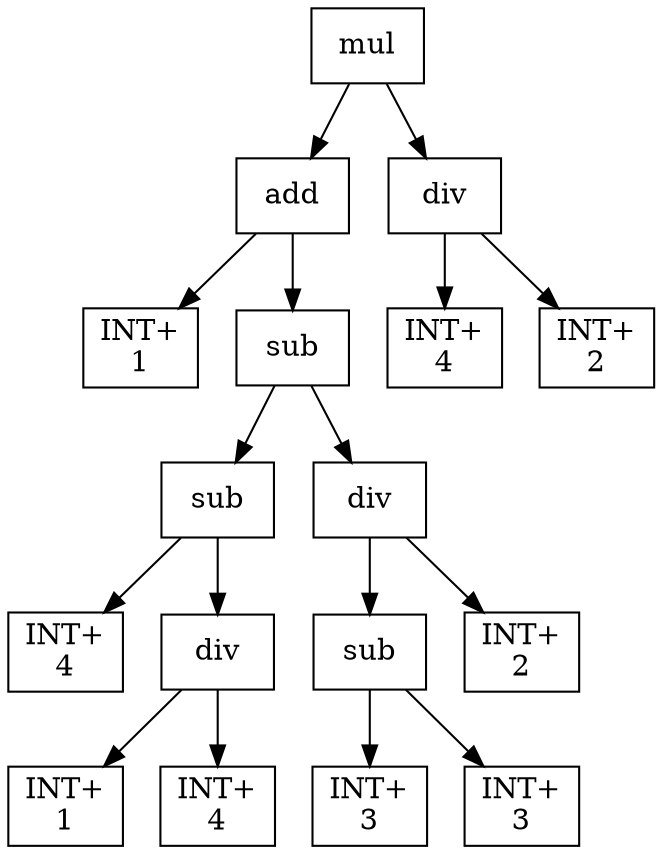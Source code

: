 digraph expr {
  node [shape=box];
  n1 [label="mul"];
  n2 [label="add"];
  n3 [label="INT+\n1"];
  n4 [label="sub"];
  n5 [label="sub"];
  n6 [label="INT+\n4"];
  n7 [label="div"];
  n8 [label="INT+\n1"];
  n9 [label="INT+\n4"];
  n7 -> n8;
  n7 -> n9;
  n5 -> n6;
  n5 -> n7;
  n10 [label="div"];
  n11 [label="sub"];
  n12 [label="INT+\n3"];
  n13 [label="INT+\n3"];
  n11 -> n12;
  n11 -> n13;
  n14 [label="INT+\n2"];
  n10 -> n11;
  n10 -> n14;
  n4 -> n5;
  n4 -> n10;
  n2 -> n3;
  n2 -> n4;
  n15 [label="div"];
  n16 [label="INT+\n4"];
  n17 [label="INT+\n2"];
  n15 -> n16;
  n15 -> n17;
  n1 -> n2;
  n1 -> n15;
}